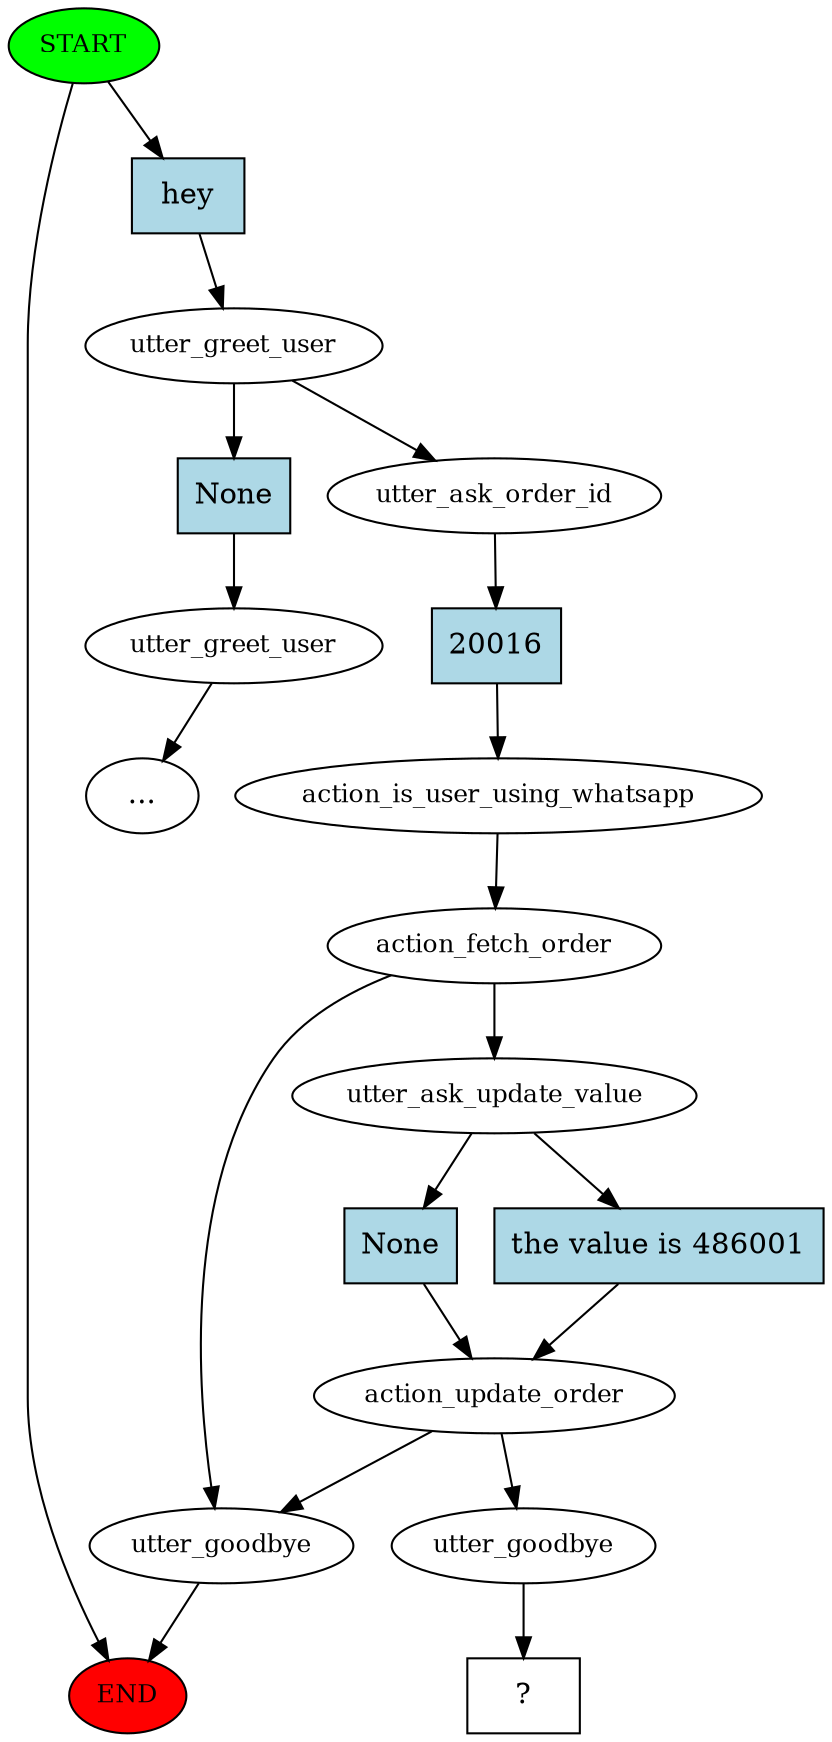 digraph  {
0 [class="start active", fillcolor=green, fontsize=12, label=START, style=filled];
"-1" [class=end, fillcolor=red, fontsize=12, label=END, style=filled];
1 [class=active, fontsize=12, label=utter_greet_user];
2 [class=active, fontsize=12, label=utter_ask_order_id];
3 [class=active, fontsize=12, label=action_is_user_using_whatsapp];
4 [class=active, fontsize=12, label=action_fetch_order];
5 [class=active, fontsize=12, label=utter_ask_update_value];
6 [class=active, fontsize=12, label=action_update_order];
7 [class="", fontsize=12, label=utter_goodbye];
14 [class="", fontsize=12, label=utter_greet_user];
"-3" [class=ellipsis, label="..."];
28 [class=active, fontsize=12, label=utter_goodbye];
29 [class="intent dashed active", label="  ?  ", shape=rect];
30 [class="intent active", fillcolor=lightblue, label=hey, shape=rect, style=filled];
31 [class=intent, fillcolor=lightblue, label=None, shape=rect, style=filled];
32 [class="intent active", fillcolor=lightblue, label=20016, shape=rect, style=filled];
33 [class=intent, fillcolor=lightblue, label=None, shape=rect, style=filled];
34 [class="intent active", fillcolor=lightblue, label="the value is 486001", shape=rect, style=filled];
0 -> "-1"  [class="", key=NONE, label=""];
0 -> 30  [class=active, key=0];
1 -> 2  [class=active, key=NONE, label=""];
1 -> 31  [class="", key=0];
2 -> 32  [class=active, key=0];
3 -> 4  [class=active, key=NONE, label=""];
4 -> 5  [class=active, key=NONE, label=""];
4 -> 7  [class="", key=NONE, label=""];
5 -> 33  [class="", key=0];
5 -> 34  [class=active, key=0];
6 -> 7  [class="", key=NONE, label=""];
6 -> 28  [class=active, key=NONE, label=""];
7 -> "-1"  [class="", key=NONE, label=""];
14 -> "-3"  [class="", key=NONE, label=""];
28 -> 29  [class=active, key=NONE, label=""];
30 -> 1  [class=active, key=0];
31 -> 14  [class="", key=0];
32 -> 3  [class=active, key=0];
33 -> 6  [class="", key=0];
34 -> 6  [class=active, key=0];
}
